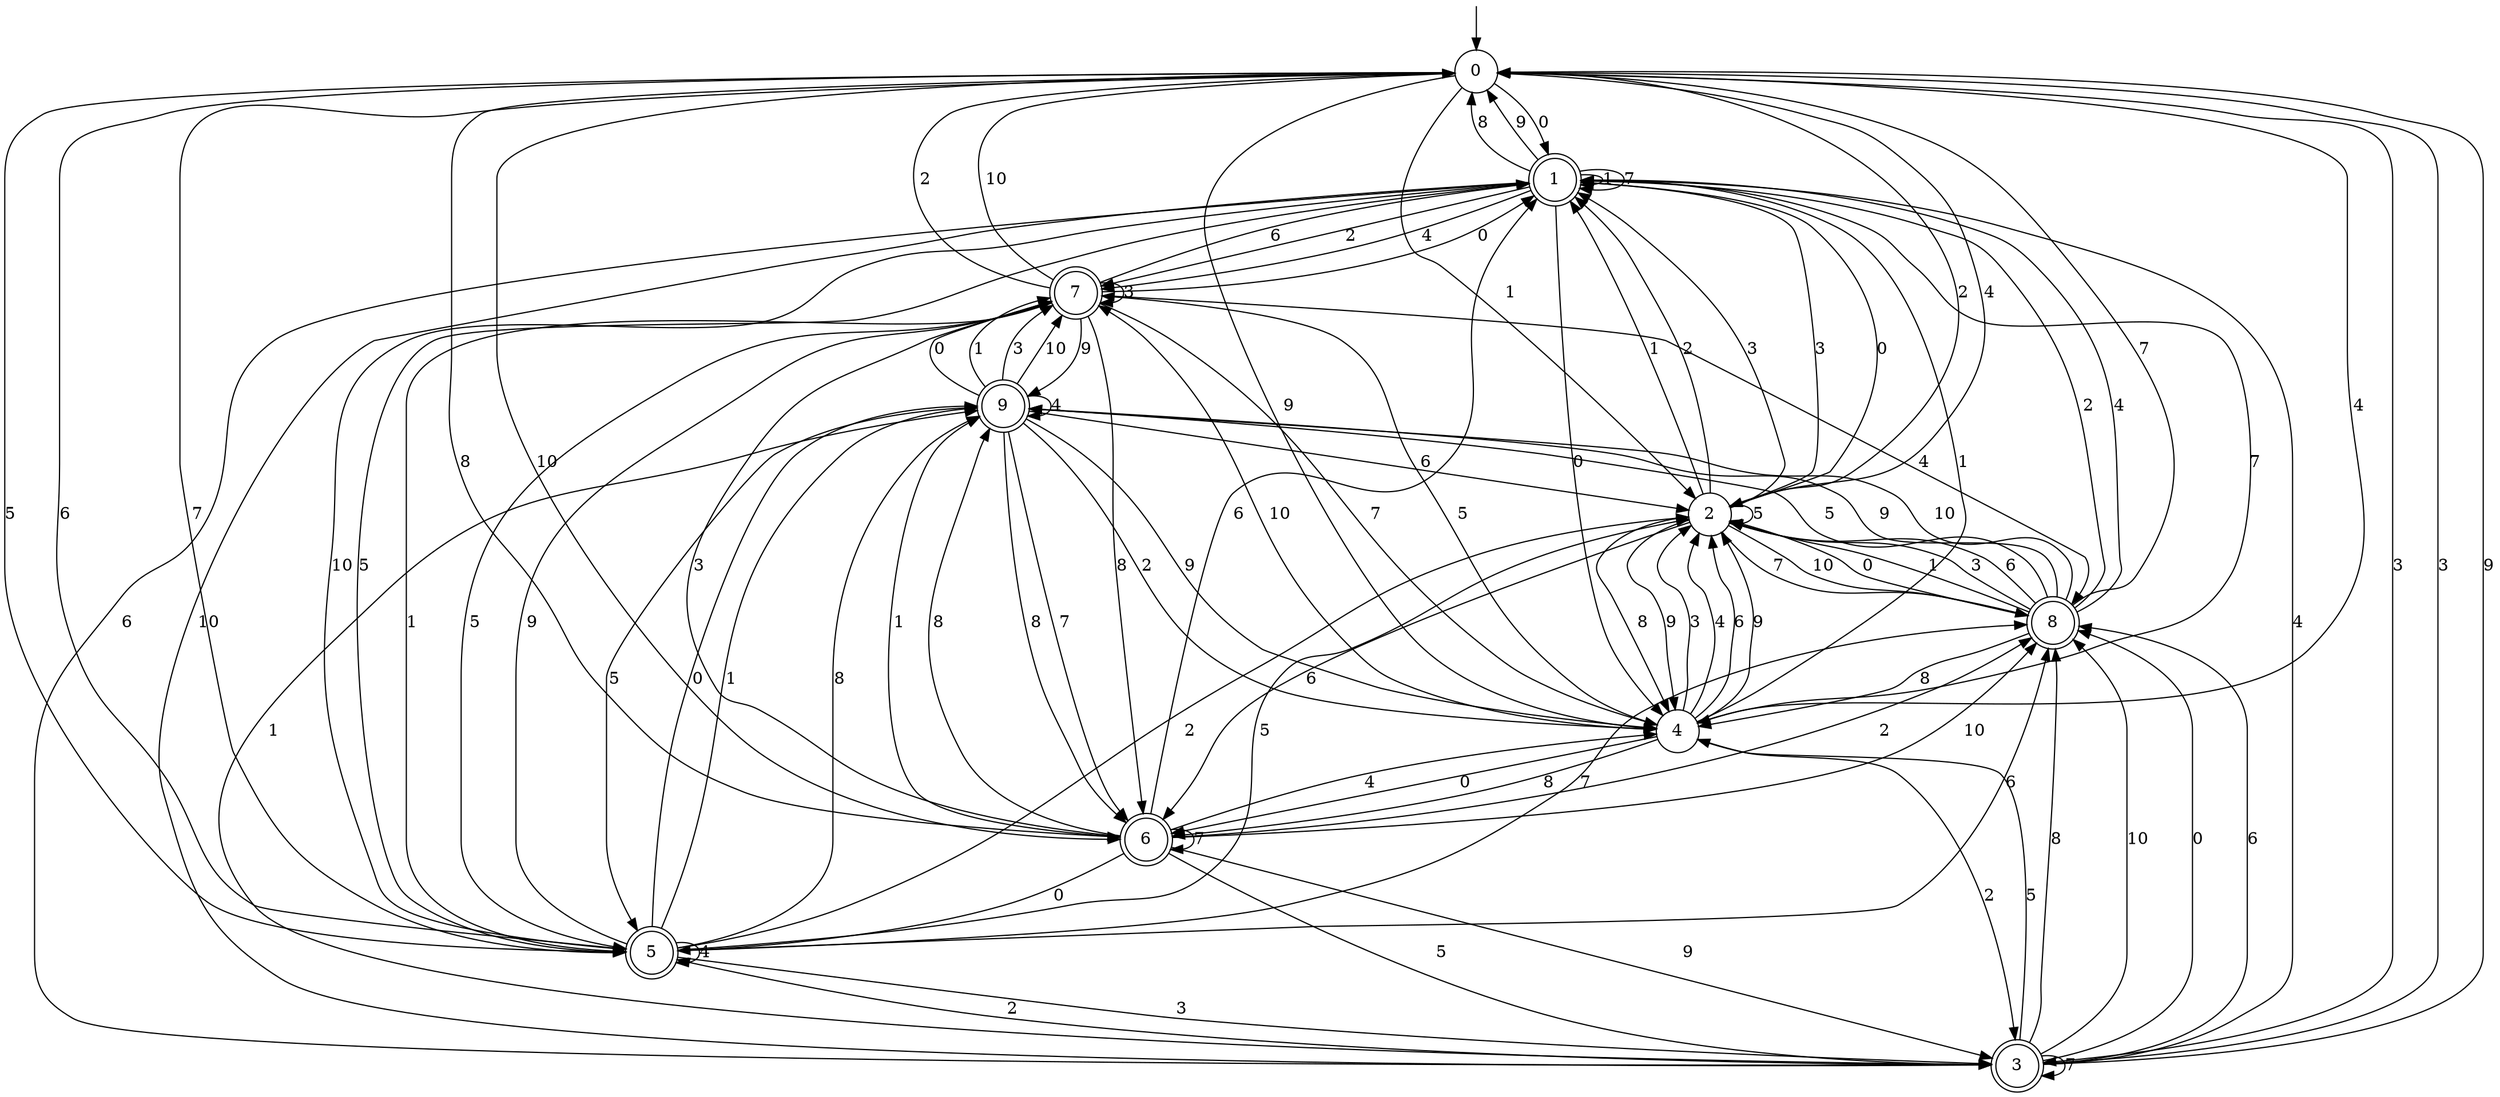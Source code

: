 digraph g {

	s0 [shape="circle" label="0"];
	s1 [shape="doublecircle" label="1"];
	s2 [shape="circle" label="2"];
	s3 [shape="doublecircle" label="3"];
	s4 [shape="circle" label="4"];
	s5 [shape="doublecircle" label="5"];
	s6 [shape="doublecircle" label="6"];
	s7 [shape="doublecircle" label="7"];
	s8 [shape="doublecircle" label="8"];
	s9 [shape="doublecircle" label="9"];
	s0 -> s1 [label="0"];
	s0 -> s2 [label="1"];
	s0 -> s2 [label="2"];
	s0 -> s3 [label="3"];
	s0 -> s4 [label="4"];
	s0 -> s5 [label="5"];
	s0 -> s5 [label="6"];
	s0 -> s5 [label="7"];
	s0 -> s6 [label="8"];
	s0 -> s4 [label="9"];
	s0 -> s6 [label="10"];
	s1 -> s4 [label="0"];
	s1 -> s1 [label="1"];
	s1 -> s7 [label="2"];
	s1 -> s2 [label="3"];
	s1 -> s7 [label="4"];
	s1 -> s5 [label="5"];
	s1 -> s3 [label="6"];
	s1 -> s1 [label="7"];
	s1 -> s0 [label="8"];
	s1 -> s0 [label="9"];
	s1 -> s3 [label="10"];
	s2 -> s1 [label="0"];
	s2 -> s1 [label="1"];
	s2 -> s1 [label="2"];
	s2 -> s1 [label="3"];
	s2 -> s0 [label="4"];
	s2 -> s2 [label="5"];
	s2 -> s6 [label="6"];
	s2 -> s8 [label="7"];
	s2 -> s4 [label="8"];
	s2 -> s4 [label="9"];
	s2 -> s8 [label="10"];
	s3 -> s8 [label="0"];
	s3 -> s9 [label="1"];
	s3 -> s5 [label="2"];
	s3 -> s0 [label="3"];
	s3 -> s1 [label="4"];
	s3 -> s4 [label="5"];
	s3 -> s8 [label="6"];
	s3 -> s3 [label="7"];
	s3 -> s8 [label="8"];
	s3 -> s0 [label="9"];
	s3 -> s8 [label="10"];
	s4 -> s6 [label="0"];
	s4 -> s1 [label="1"];
	s4 -> s3 [label="2"];
	s4 -> s2 [label="3"];
	s4 -> s2 [label="4"];
	s4 -> s7 [label="5"];
	s4 -> s2 [label="6"];
	s4 -> s1 [label="7"];
	s4 -> s6 [label="8"];
	s4 -> s2 [label="9"];
	s4 -> s7 [label="10"];
	s5 -> s9 [label="0"];
	s5 -> s9 [label="1"];
	s5 -> s2 [label="2"];
	s5 -> s3 [label="3"];
	s5 -> s5 [label="4"];
	s5 -> s2 [label="5"];
	s5 -> s8 [label="6"];
	s5 -> s8 [label="7"];
	s5 -> s9 [label="8"];
	s5 -> s7 [label="9"];
	s5 -> s1 [label="10"];
	s6 -> s5 [label="0"];
	s6 -> s9 [label="1"];
	s6 -> s8 [label="2"];
	s6 -> s7 [label="3"];
	s6 -> s4 [label="4"];
	s6 -> s3 [label="5"];
	s6 -> s1 [label="6"];
	s6 -> s6 [label="7"];
	s6 -> s9 [label="8"];
	s6 -> s3 [label="9"];
	s6 -> s8 [label="10"];
	s7 -> s1 [label="0"];
	s7 -> s5 [label="1"];
	s7 -> s0 [label="2"];
	s7 -> s7 [label="3"];
	s7 -> s8 [label="4"];
	s7 -> s5 [label="5"];
	s7 -> s1 [label="6"];
	s7 -> s4 [label="7"];
	s7 -> s6 [label="8"];
	s7 -> s9 [label="9"];
	s7 -> s0 [label="10"];
	s8 -> s2 [label="0"];
	s8 -> s2 [label="1"];
	s8 -> s1 [label="2"];
	s8 -> s2 [label="3"];
	s8 -> s1 [label="4"];
	s8 -> s9 [label="5"];
	s8 -> s2 [label="6"];
	s8 -> s0 [label="7"];
	s8 -> s4 [label="8"];
	s8 -> s9 [label="9"];
	s8 -> s9 [label="10"];
	s9 -> s7 [label="0"];
	s9 -> s7 [label="1"];
	s9 -> s4 [label="2"];
	s9 -> s7 [label="3"];
	s9 -> s9 [label="4"];
	s9 -> s5 [label="5"];
	s9 -> s2 [label="6"];
	s9 -> s6 [label="7"];
	s9 -> s6 [label="8"];
	s9 -> s4 [label="9"];
	s9 -> s7 [label="10"];

__start0 [label="" shape="none" width="0" height="0"];
__start0 -> s0;

}
